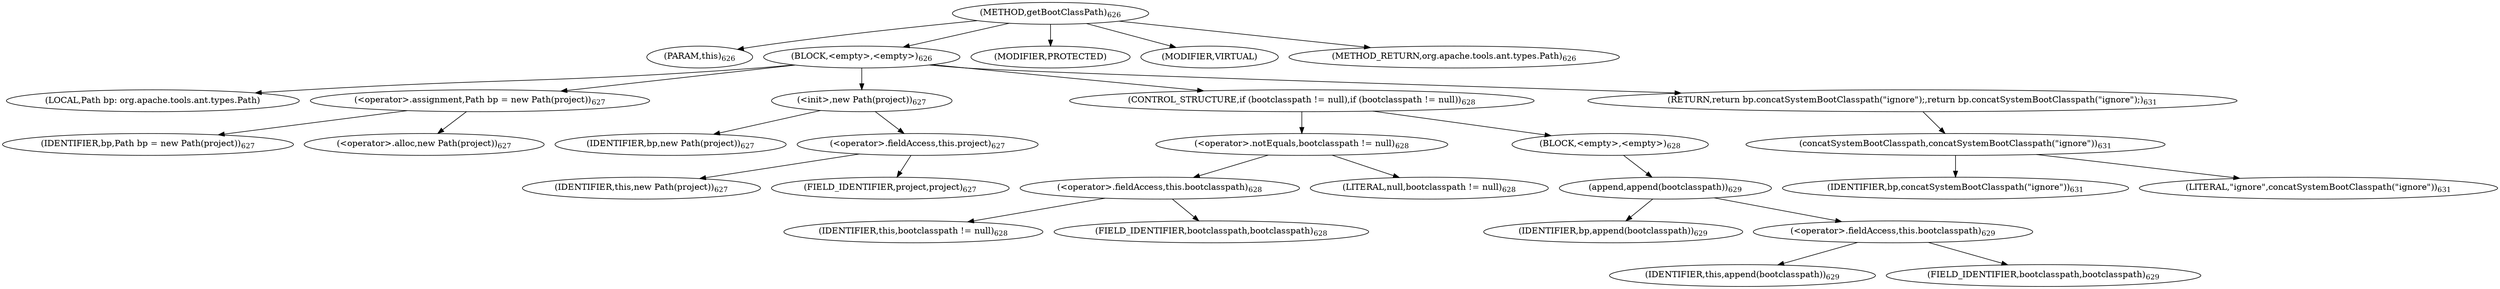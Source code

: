 digraph "getBootClassPath" {  
"1607" [label = <(METHOD,getBootClassPath)<SUB>626</SUB>> ]
"1608" [label = <(PARAM,this)<SUB>626</SUB>> ]
"1609" [label = <(BLOCK,&lt;empty&gt;,&lt;empty&gt;)<SUB>626</SUB>> ]
"57" [label = <(LOCAL,Path bp: org.apache.tools.ant.types.Path)> ]
"1610" [label = <(&lt;operator&gt;.assignment,Path bp = new Path(project))<SUB>627</SUB>> ]
"1611" [label = <(IDENTIFIER,bp,Path bp = new Path(project))<SUB>627</SUB>> ]
"1612" [label = <(&lt;operator&gt;.alloc,new Path(project))<SUB>627</SUB>> ]
"1613" [label = <(&lt;init&gt;,new Path(project))<SUB>627</SUB>> ]
"56" [label = <(IDENTIFIER,bp,new Path(project))<SUB>627</SUB>> ]
"1614" [label = <(&lt;operator&gt;.fieldAccess,this.project)<SUB>627</SUB>> ]
"1615" [label = <(IDENTIFIER,this,new Path(project))<SUB>627</SUB>> ]
"1616" [label = <(FIELD_IDENTIFIER,project,project)<SUB>627</SUB>> ]
"1617" [label = <(CONTROL_STRUCTURE,if (bootclasspath != null),if (bootclasspath != null))<SUB>628</SUB>> ]
"1618" [label = <(&lt;operator&gt;.notEquals,bootclasspath != null)<SUB>628</SUB>> ]
"1619" [label = <(&lt;operator&gt;.fieldAccess,this.bootclasspath)<SUB>628</SUB>> ]
"1620" [label = <(IDENTIFIER,this,bootclasspath != null)<SUB>628</SUB>> ]
"1621" [label = <(FIELD_IDENTIFIER,bootclasspath,bootclasspath)<SUB>628</SUB>> ]
"1622" [label = <(LITERAL,null,bootclasspath != null)<SUB>628</SUB>> ]
"1623" [label = <(BLOCK,&lt;empty&gt;,&lt;empty&gt;)<SUB>628</SUB>> ]
"1624" [label = <(append,append(bootclasspath))<SUB>629</SUB>> ]
"1625" [label = <(IDENTIFIER,bp,append(bootclasspath))<SUB>629</SUB>> ]
"1626" [label = <(&lt;operator&gt;.fieldAccess,this.bootclasspath)<SUB>629</SUB>> ]
"1627" [label = <(IDENTIFIER,this,append(bootclasspath))<SUB>629</SUB>> ]
"1628" [label = <(FIELD_IDENTIFIER,bootclasspath,bootclasspath)<SUB>629</SUB>> ]
"1629" [label = <(RETURN,return bp.concatSystemBootClasspath(&quot;ignore&quot;);,return bp.concatSystemBootClasspath(&quot;ignore&quot;);)<SUB>631</SUB>> ]
"1630" [label = <(concatSystemBootClasspath,concatSystemBootClasspath(&quot;ignore&quot;))<SUB>631</SUB>> ]
"1631" [label = <(IDENTIFIER,bp,concatSystemBootClasspath(&quot;ignore&quot;))<SUB>631</SUB>> ]
"1632" [label = <(LITERAL,&quot;ignore&quot;,concatSystemBootClasspath(&quot;ignore&quot;))<SUB>631</SUB>> ]
"1633" [label = <(MODIFIER,PROTECTED)> ]
"1634" [label = <(MODIFIER,VIRTUAL)> ]
"1635" [label = <(METHOD_RETURN,org.apache.tools.ant.types.Path)<SUB>626</SUB>> ]
  "1607" -> "1608" 
  "1607" -> "1609" 
  "1607" -> "1633" 
  "1607" -> "1634" 
  "1607" -> "1635" 
  "1609" -> "57" 
  "1609" -> "1610" 
  "1609" -> "1613" 
  "1609" -> "1617" 
  "1609" -> "1629" 
  "1610" -> "1611" 
  "1610" -> "1612" 
  "1613" -> "56" 
  "1613" -> "1614" 
  "1614" -> "1615" 
  "1614" -> "1616" 
  "1617" -> "1618" 
  "1617" -> "1623" 
  "1618" -> "1619" 
  "1618" -> "1622" 
  "1619" -> "1620" 
  "1619" -> "1621" 
  "1623" -> "1624" 
  "1624" -> "1625" 
  "1624" -> "1626" 
  "1626" -> "1627" 
  "1626" -> "1628" 
  "1629" -> "1630" 
  "1630" -> "1631" 
  "1630" -> "1632" 
}
